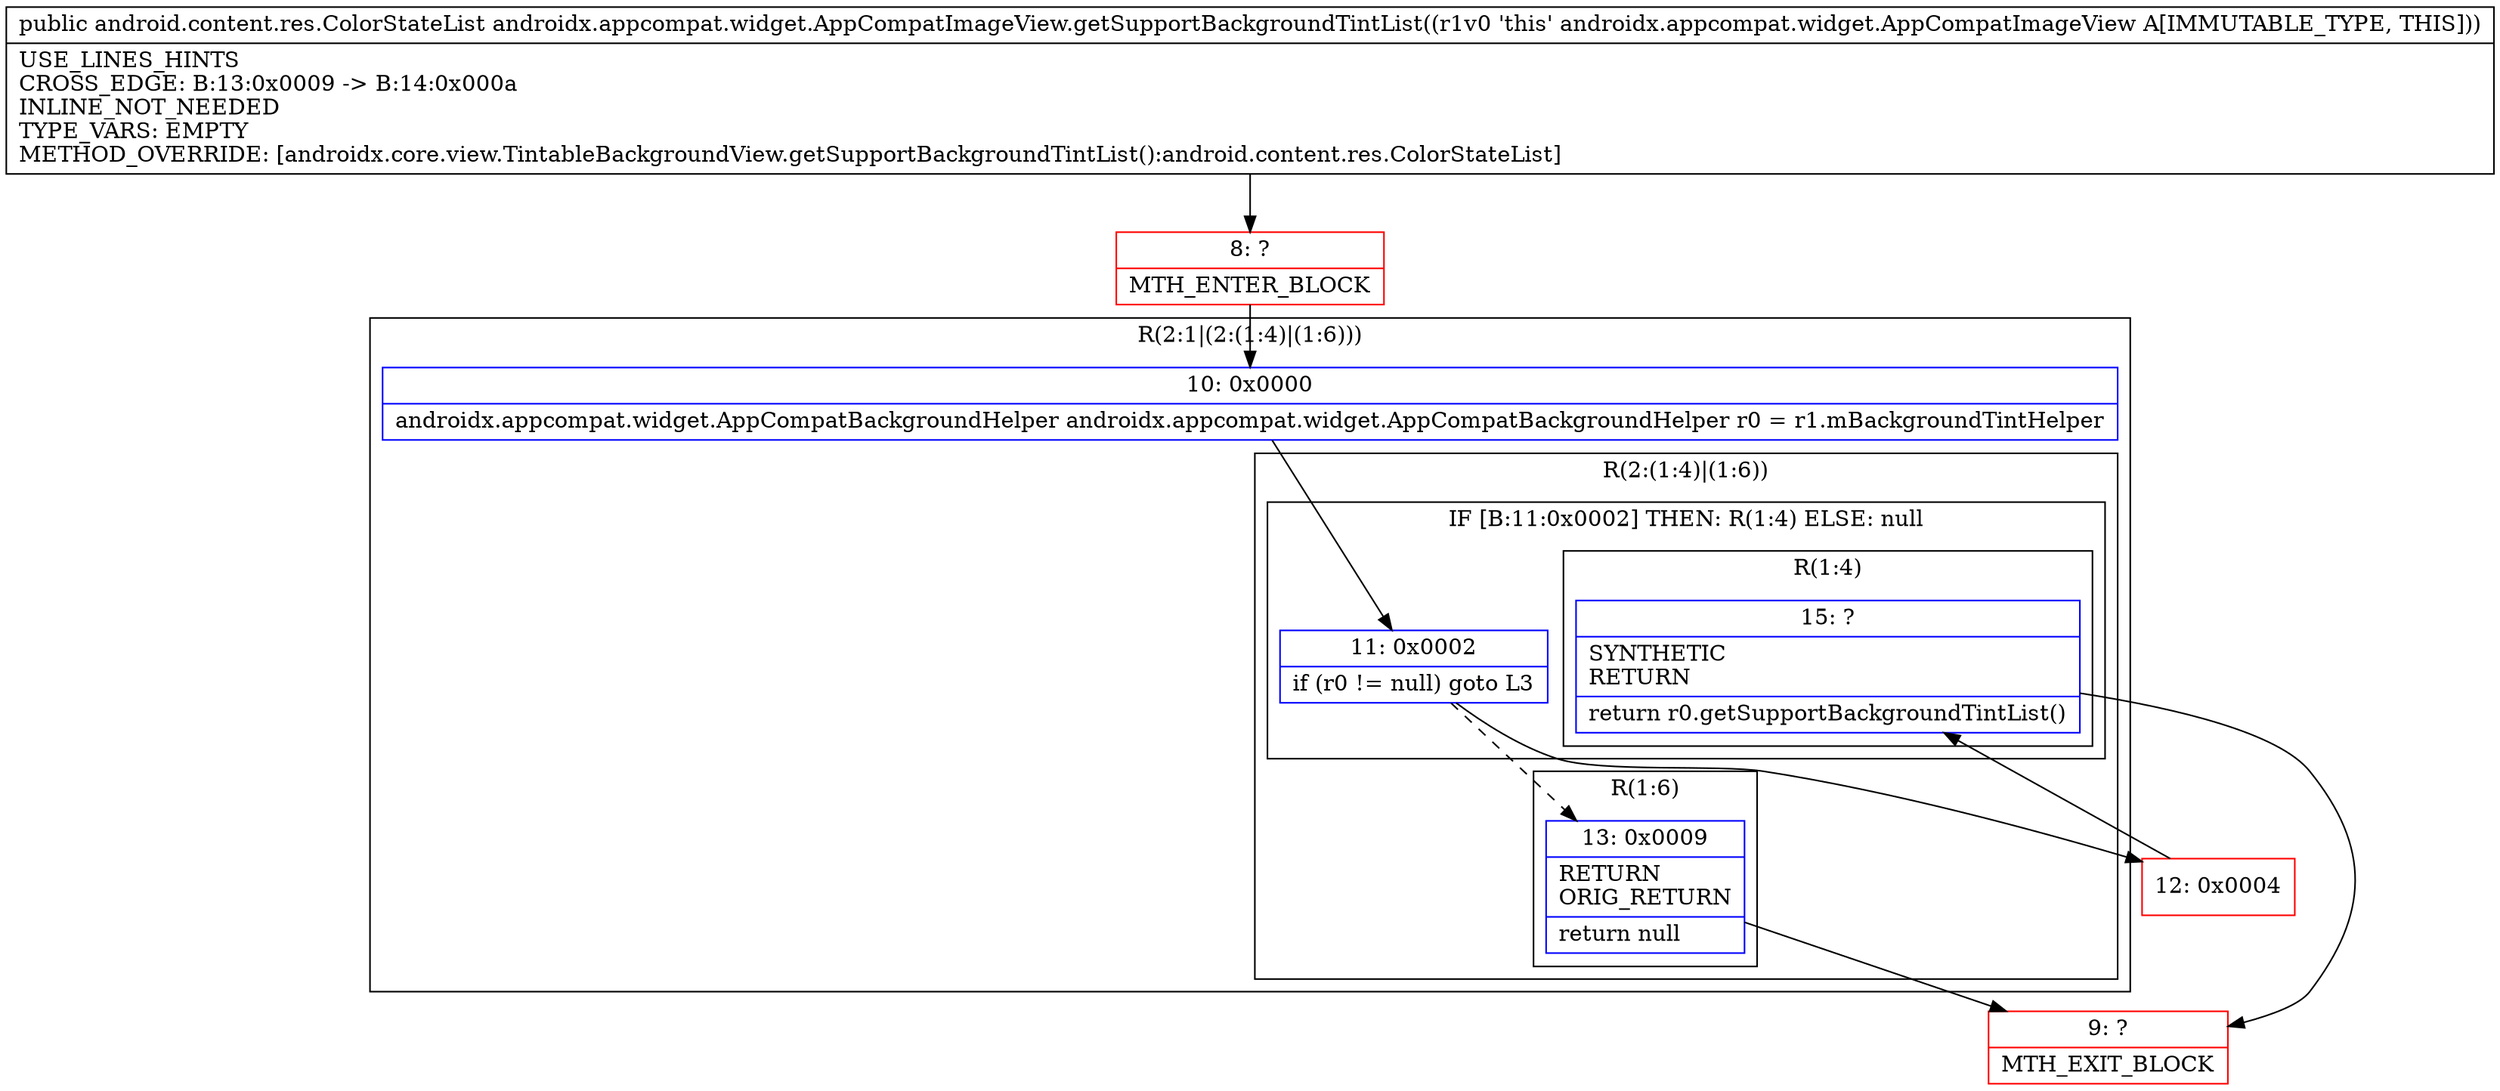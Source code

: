 digraph "CFG forandroidx.appcompat.widget.AppCompatImageView.getSupportBackgroundTintList()Landroid\/content\/res\/ColorStateList;" {
subgraph cluster_Region_1923854345 {
label = "R(2:1|(2:(1:4)|(1:6)))";
node [shape=record,color=blue];
Node_10 [shape=record,label="{10\:\ 0x0000|androidx.appcompat.widget.AppCompatBackgroundHelper androidx.appcompat.widget.AppCompatBackgroundHelper r0 = r1.mBackgroundTintHelper\l}"];
subgraph cluster_Region_1528408582 {
label = "R(2:(1:4)|(1:6))";
node [shape=record,color=blue];
subgraph cluster_IfRegion_1325833230 {
label = "IF [B:11:0x0002] THEN: R(1:4) ELSE: null";
node [shape=record,color=blue];
Node_11 [shape=record,label="{11\:\ 0x0002|if (r0 != null) goto L3\l}"];
subgraph cluster_Region_1951777410 {
label = "R(1:4)";
node [shape=record,color=blue];
Node_15 [shape=record,label="{15\:\ ?|SYNTHETIC\lRETURN\l|return r0.getSupportBackgroundTintList()\l}"];
}
}
subgraph cluster_Region_819990444 {
label = "R(1:6)";
node [shape=record,color=blue];
Node_13 [shape=record,label="{13\:\ 0x0009|RETURN\lORIG_RETURN\l|return null\l}"];
}
}
}
Node_8 [shape=record,color=red,label="{8\:\ ?|MTH_ENTER_BLOCK\l}"];
Node_12 [shape=record,color=red,label="{12\:\ 0x0004}"];
Node_9 [shape=record,color=red,label="{9\:\ ?|MTH_EXIT_BLOCK\l}"];
MethodNode[shape=record,label="{public android.content.res.ColorStateList androidx.appcompat.widget.AppCompatImageView.getSupportBackgroundTintList((r1v0 'this' androidx.appcompat.widget.AppCompatImageView A[IMMUTABLE_TYPE, THIS]))  | USE_LINES_HINTS\lCROSS_EDGE: B:13:0x0009 \-\> B:14:0x000a\lINLINE_NOT_NEEDED\lTYPE_VARS: EMPTY\lMETHOD_OVERRIDE: [androidx.core.view.TintableBackgroundView.getSupportBackgroundTintList():android.content.res.ColorStateList]\l}"];
MethodNode -> Node_8;Node_10 -> Node_11;
Node_11 -> Node_12;
Node_11 -> Node_13[style=dashed];
Node_15 -> Node_9;
Node_13 -> Node_9;
Node_8 -> Node_10;
Node_12 -> Node_15;
}

